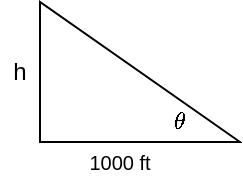 <mxfile version="13.1.3">
    <diagram id="6hGFLwfOUW9BJ-s0fimq" name="Page-1">
        <mxGraphModel dx="173" dy="282" grid="1" gridSize="10" guides="1" tooltips="1" connect="1" arrows="1" fold="1" page="1" pageScale="1" pageWidth="827" pageHeight="1169" math="1" shadow="0">
            <root>
                <mxCell id="0"/>
                <mxCell id="1" parent="0"/>
                <mxCell id="2" value="" style="verticalLabelPosition=bottom;verticalAlign=top;html=1;shape=mxgraph.basic.orthogonal_triangle" vertex="1" parent="1">
                    <mxGeometry x="70" y="220" width="100" height="70" as="geometry"/>
                </mxCell>
                <mxCell id="3" value="h" style="text;html=1;strokeColor=none;fillColor=none;align=center;verticalAlign=middle;whiteSpace=wrap;rounded=0;" vertex="1" parent="1">
                    <mxGeometry x="50" y="245" width="20" height="20" as="geometry"/>
                </mxCell>
                <mxCell id="4" value="$$\theta$$" style="text;html=1;strokeColor=none;fillColor=none;align=center;verticalAlign=middle;whiteSpace=wrap;rounded=0;fontSize=10;" vertex="1" parent="1">
                    <mxGeometry x="120" y="270" width="40" height="20" as="geometry"/>
                </mxCell>
                <mxCell id="5" value="1000 ft" style="text;html=1;strokeColor=none;fillColor=none;align=center;verticalAlign=middle;whiteSpace=wrap;rounded=0;fontSize=10;" vertex="1" parent="1">
                    <mxGeometry x="90" y="290" width="40" height="20" as="geometry"/>
                </mxCell>
            </root>
        </mxGraphModel>
    </diagram>
</mxfile>